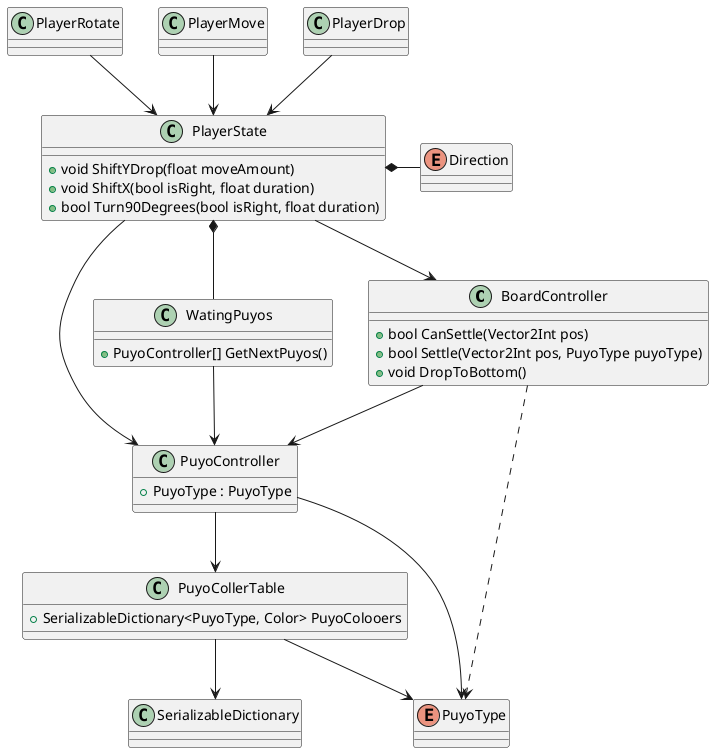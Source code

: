 @startuml hoge
class BoardController{
    +bool CanSettle(Vector2Int pos) 
    +bool Settle(Vector2Int pos, PuyoType puyoType)
    +void DropToBottom()
}
class PuyoController{
    +PuyoType : PuyoType
}
class PuyoCollerTable{
    +SerializableDictionary<PuyoType, Color> PuyoColooers
}
class SerializableDictionary
enum PuyoType

class PlayerRotate
class PlayerMove
class PlayerDrop
class PlayerState{
    +void ShiftYDrop(float moveAmount)
    +void ShiftX(bool isRight, float duration)
    +bool Turn90Degrees(bool isRight, float duration)
}
enum Direction
class WatingPuyos{
    +PuyoController[] GetNextPuyos()
}

BoardController --> PuyoController
BoardController ..> PuyoType
PuyoController --> PuyoCollerTable
PuyoController --> PuyoType
PuyoCollerTable --> SerializableDictionary
PuyoCollerTable --> PuyoType

PlayerDrop --> PlayerState
PlayerRotate --> PlayerState
PlayerMove --> PlayerState

PlayerState --> PuyoController
PlayerState --> BoardController
PlayerState *- Direction
PlayerState *-- WatingPuyos
WatingPuyos --> PuyoController


@enduml